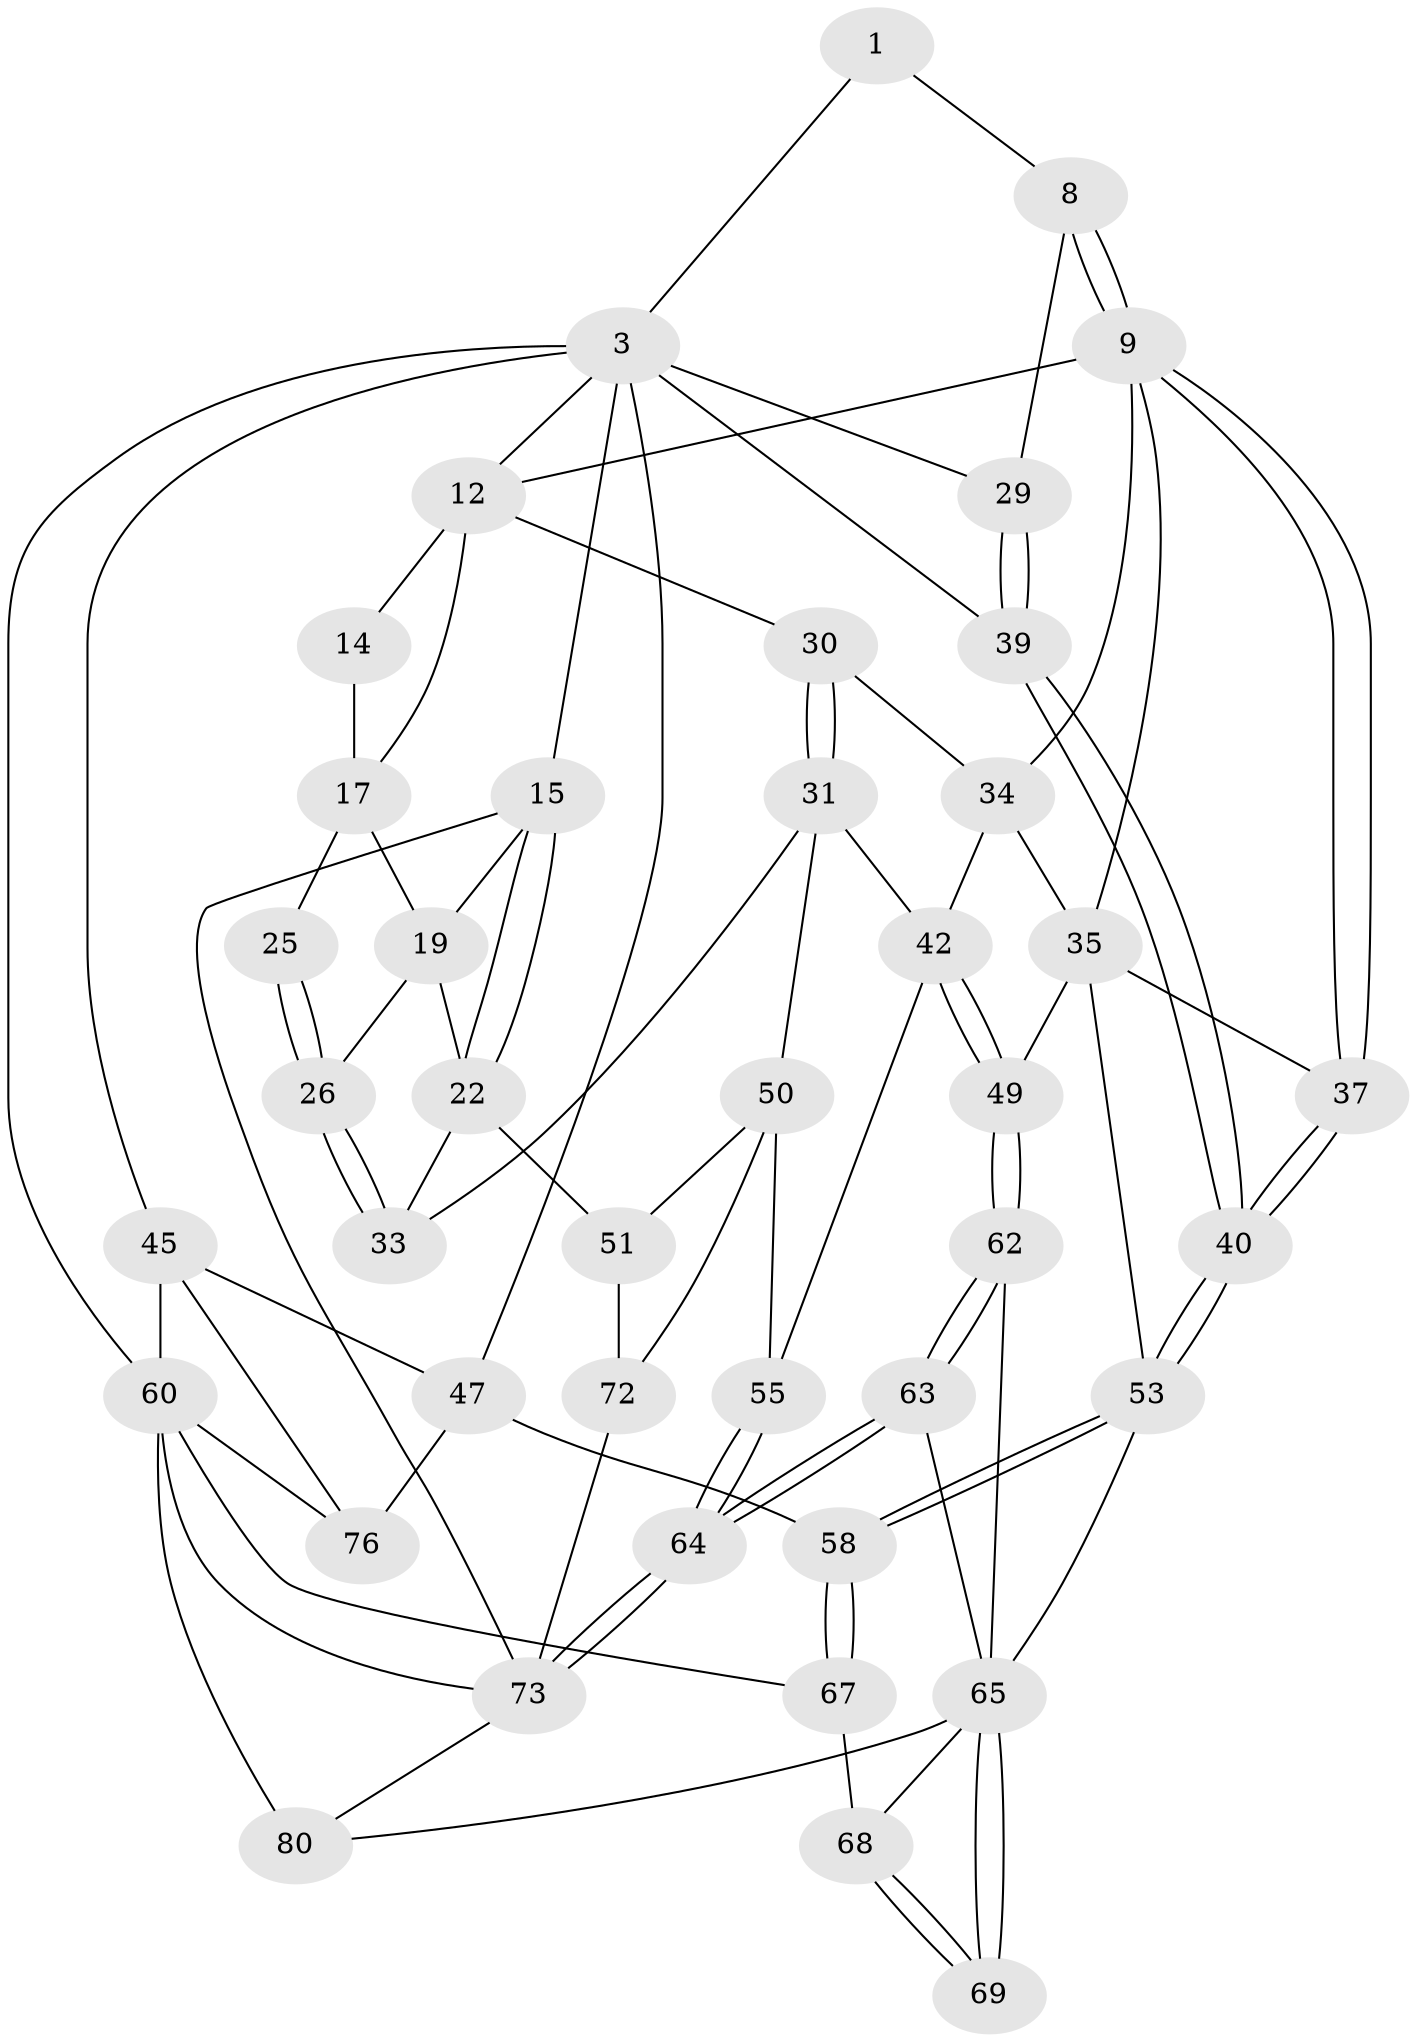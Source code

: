 // original degree distribution, {3: 0.03529411764705882, 4: 0.23529411764705882, 5: 0.5058823529411764, 6: 0.2235294117647059}
// Generated by graph-tools (version 1.1) at 2025/17/03/09/25 04:17:18]
// undirected, 42 vertices, 96 edges
graph export_dot {
graph [start="1"]
  node [color=gray90,style=filled];
  1 [pos="+0.6899764449878623+0",super="+2+7"];
  3 [pos="+0.8682428156732476+0.10527191803011213",super="+27+4"];
  8 [pos="+0.6966821075942241+0.226268887460554"];
  9 [pos="+0.6633089016271284+0.2430529303642847",super="+10"];
  12 [pos="+0.5016303561372141+0.12165483089793504",super="+13+20"];
  14 [pos="+0.376629668148971+0"];
  15 [pos="+0+0",super="+16"];
  17 [pos="+0.3044988443141129+0.01963234620575168",super="+18+21"];
  19 [pos="+0.12966097703449025+0.06620692332032561",super="+24"];
  22 [pos="+0+0.1544921210349182",super="+23"];
  25 [pos="+0.1706250260036708+0.113525601398256"];
  26 [pos="+0.1459499848673044+0.22071994562819325"];
  29 [pos="+0.821978629096612+0.2684754402679578"];
  30 [pos="+0.2926063099050301+0.26208845610690024"];
  31 [pos="+0.19401687324011907+0.3195146548236721",super="+32"];
  33 [pos="+0.16756729811516696+0.3119637348502033"];
  34 [pos="+0.390348255317715+0.3260674102106315",super="+36"];
  35 [pos="+0.47975462462113616+0.3058356298235832",super="+38"];
  37 [pos="+0.646348376913968+0.3371673607829446"];
  39 [pos="+0.7974706705878762+0.4072565439856985"];
  40 [pos="+0.7056026309404041+0.417875386386545"];
  42 [pos="+0.43932004705330213+0.4369950297570711",super="+43"];
  45 [pos="+1+0.5065267300659371",super="+46"];
  47 [pos="+0.8585314494943269+0.44086632195515374",super="+57"];
  49 [pos="+0.47734971637195617+0.4614710065789045"];
  50 [pos="+0.1179894074824439+0.39229483075457244",super="+56"];
  51 [pos="+0.08360287642332895+0.4015153557058828",super="+52"];
  53 [pos="+0.7047707659157372+0.4948423409709393",super="+54"];
  55 [pos="+0.23102236377348306+0.6428972857821311"];
  58 [pos="+0.7843820751569565+0.5897167271165736"];
  60 [pos="+1+1",super="+61"];
  62 [pos="+0.4805970462507364+0.47692084114982886"];
  63 [pos="+0.38141449141756806+0.6398761362321475"];
  64 [pos="+0.23263989513785008+0.6518261434538489"];
  65 [pos="+0.5978497899948826+0.5594851177193776",super="+66"];
  67 [pos="+0.747992779448055+0.7091214758556761"];
  68 [pos="+0.7257649306079926+0.7103939994397733"];
  69 [pos="+0.6079290625048418+0.64685984681372"];
  72 [pos="+0+0.5955009579670351"];
  73 [pos="+0.19081467875766542+0.7480144423913163",super="+74+81"];
  76 [pos="+0.938992541360506+0.5751558244665097"];
  80 [pos="+0.43578070694206866+1",super="+82"];
  1 -- 3;
  1 -- 8;
  3 -- 29;
  3 -- 39;
  3 -- 45;
  3 -- 47;
  3 -- 60;
  3 -- 12;
  3 -- 15;
  8 -- 9;
  8 -- 9;
  8 -- 29;
  9 -- 37;
  9 -- 37;
  9 -- 34;
  9 -- 35;
  9 -- 12;
  12 -- 14;
  12 -- 17;
  12 -- 30;
  14 -- 17;
  15 -- 22;
  15 -- 22;
  15 -- 73;
  15 -- 19;
  17 -- 19;
  17 -- 25 [weight=2];
  19 -- 26;
  19 -- 22;
  22 -- 51;
  22 -- 33;
  25 -- 26;
  25 -- 26;
  26 -- 33;
  26 -- 33;
  29 -- 39;
  29 -- 39;
  30 -- 31;
  30 -- 31;
  30 -- 34;
  31 -- 33;
  31 -- 50;
  31 -- 42;
  34 -- 35;
  34 -- 42;
  35 -- 49;
  35 -- 37;
  35 -- 53;
  37 -- 40;
  37 -- 40;
  39 -- 40;
  39 -- 40;
  40 -- 53;
  40 -- 53;
  42 -- 49;
  42 -- 49;
  42 -- 55;
  45 -- 76;
  45 -- 47;
  45 -- 60;
  47 -- 58;
  47 -- 76;
  49 -- 62;
  49 -- 62;
  50 -- 51 [weight=2];
  50 -- 72;
  50 -- 55;
  51 -- 72;
  53 -- 58;
  53 -- 58;
  53 -- 65;
  55 -- 64;
  55 -- 64;
  58 -- 67;
  58 -- 67;
  60 -- 80 [weight=2];
  60 -- 67;
  60 -- 76;
  60 -- 73;
  62 -- 63;
  62 -- 63;
  62 -- 65;
  63 -- 64;
  63 -- 64;
  63 -- 65;
  64 -- 73;
  64 -- 73;
  65 -- 69 [weight=2];
  65 -- 69;
  65 -- 80;
  65 -- 68;
  67 -- 68;
  68 -- 69;
  68 -- 69;
  72 -- 73;
  73 -- 80;
}
